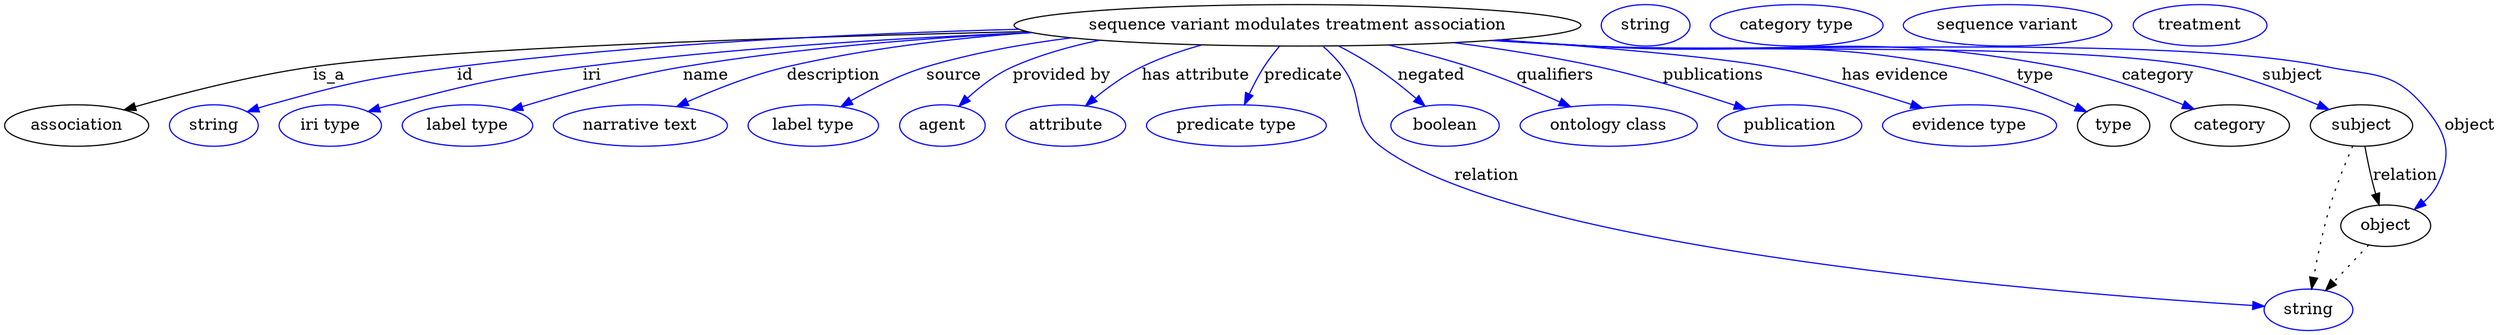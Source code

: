 digraph {
	graph [bb="0,0,2159.4,283"];
	node [label="\N"];
	"sequence variant modulates treatment association"	[height=0.5,
		label="sequence variant modulates treatment association",
		pos="1121.4,265",
		width=6.8244];
	association	[height=0.5,
		pos="62.394,178",
		width=1.7332];
	"sequence variant modulates treatment association" -> association	[label=is_a,
		lp="281.39,221.5",
		pos="e,103.54,191.59 887.01,259.6 676.16,254.69 382.42,245.22 267.39,229 214.11,221.49 154.48,206.13 113.33,194.41"];
	id	[color=blue,
		height=0.5,
		label=string,
		pos="181.39,178",
		width=1.0652];
	"sequence variant modulates treatment association" -> id	[color=blue,
		label=id,
		lp="399.39,221.5",
		pos="e,210.38,190 880.09,261.59 737.72,257.89 554.28,249.16 392.39,229 319.05,219.87 300.63,215.72 229.39,196 226.28,195.14 223.09,194.18 \
219.89,193.16",
		style=solid];
	iri	[color=blue,
		height=0.5,
		label="iri type",
		pos="282.39,178",
		width=1.2277];
	"sequence variant modulates treatment association" -> iri	[color=blue,
		label=iri,
		lp="509.39,221.5",
		pos="e,315.3,190.2 891.03,258.66 773.99,254.01 629.74,245.3 501.39,229 426.77,219.52 408.22,214.85 335.39,196 332.02,195.13 328.54,194.16 \
325.06,193.15",
		style=solid];
	name	[color=blue,
		height=0.5,
		label="label type",
		pos="401.39,178",
		width=1.5707];
	"sequence variant modulates treatment association" -> name	[color=blue,
		label=name,
		lp="608.39,221.5",
		pos="e,439.24,191.46 891.04,258.72 796.75,254.01 686.87,245.24 588.39,229 540.15,221.04 486.34,205.98 448.87,194.46",
		style=solid];
	description	[color=blue,
		height=0.5,
		label="narrative text",
		pos="551.39,178",
		width=2.0943];
	"sequence variant modulates treatment association" -> description	[color=blue,
		label=description,
		lp="718.89,221.5",
		pos="e,582.92,194.45 890.92,258.75 821.93,253.71 746.52,244.73 678.39,229 648.64,222.13 616.65,209.5 592.22,198.66",
		style=solid];
	source	[color=blue,
		height=0.5,
		label="label type",
		pos="701.39,178",
		width=1.5707];
	"sequence variant modulates treatment association" -> source	[color=blue,
		label=source,
		lp="823.39,221.5",
		pos="e,725.33,194.34 925.02,254.13 883,248.84 839.27,240.9 799.39,229 776.53,222.18 752.65,210.11 734.19,199.54",
		style=solid];
	"provided by"	[color=blue,
		height=0.5,
		label=agent,
		pos="813.39,178",
		width=1.0291];
	"sequence variant modulates treatment association" -> "provided by"	[color=blue,
		label="provided by",
		lp="916.89,221.5",
		pos="e,827.84,194.79 949.93,252.1 923.96,246.79 897.99,239.36 874.39,229 859.87,222.62 845.99,211.77 835.16,201.81",
		style=solid];
	"has attribute"	[color=blue,
		height=0.5,
		label=attribute,
		pos="920.39,178",
		width=1.4443];
	"sequence variant modulates treatment association" -> "has attribute"	[color=blue,
		label="has attribute",
		lp="1033.4,221.5",
		pos="e,937.61,195.09 1038.5,248.02 1020.8,243.11 1002.6,236.86 986.39,229 971.68,221.87 957.01,211.21 945.25,201.56",
		style=solid];
	predicate	[color=blue,
		height=0.5,
		label="predicate type",
		pos="1068.4,178",
		width=2.1665];
	"sequence variant modulates treatment association" -> predicate	[color=blue,
		label=predicate,
		lp="1126.4,221.5",
		pos="e,1075.4,196.22 1105.8,246.84 1101.2,241.35 1096.3,235.11 1092.4,229 1087.7,221.62 1083.3,213.17 1079.6,205.34",
		style=solid];
	relation	[color=blue,
		height=0.5,
		label=string,
		pos="1997.4,18",
		width=1.0652];
	"sequence variant modulates treatment association" -> relation	[color=blue,
		label=relation,
		lp="1285.4,134.5",
		pos="e,1959.6,21.106 1143.5,246.84 1149.5,241.55 1155.6,235.41 1160.4,229 1180.8,201.79 1166.3,180.55 1193.4,160 1314.2,68.301 1795.2,\
31.365 1949.5,21.728",
		style=solid];
	negated	[color=blue,
		height=0.5,
		label=boolean,
		pos="1249.4,178",
		width=1.2999];
	"sequence variant modulates treatment association" -> negated	[color=blue,
		label=negated,
		lp="1237.4,221.5",
		pos="e,1232,194.89 1156.9,247.15 1167.3,241.77 1178.5,235.51 1188.4,229 1200.8,220.82 1213.6,210.6 1224.3,201.54",
		style=solid];
	qualifiers	[color=blue,
		height=0.5,
		label="ontology class",
		pos="1390.4,178",
		width=2.1304];
	"sequence variant modulates treatment association" -> qualifiers	[color=blue,
		label=qualifiers,
		lp="1344.9,221.5",
		pos="e,1357.6,194.39 1200.5,247.95 1223.3,242.65 1248,236.24 1270.4,229 1296.8,220.46 1325.5,208.59 1348.2,198.56",
		style=solid];
	publications	[color=blue,
		height=0.5,
		label=publication,
		pos="1547.4,178",
		width=1.7332];
	"sequence variant modulates treatment association" -> publications	[color=blue,
		label=publications,
		lp="1482.4,221.5",
		pos="e,1509.5,192.38 1257.2,249.99 1297.7,244.68 1342.1,237.75 1382.4,229 1422.6,220.28 1467.1,206.53 1499.8,195.66",
		style=solid];
	"has evidence"	[color=blue,
		height=0.5,
		label="evidence type",
		pos="1703.4,178",
		width=2.0943];
	"sequence variant modulates treatment association" -> "has evidence"	[color=blue,
		label="has evidence",
		lp="1639.9,221.5",
		pos="e,1662.7,193.22 1297.1,252.38 1386.9,245.76 1486.3,237.17 1530.4,229 1572.4,221.22 1618.8,207.52 1652.9,196.42",
		style=solid];
	type	[height=0.5,
		pos="1828.4,178",
		width=0.86659];
	"sequence variant modulates treatment association" -> type	[color=blue,
		label=type,
		lp="1757.4,221.5",
		pos="e,1805.1,189.97 1294.9,252.22 1322.2,250.43 1350,248.63 1376.4,247 1515.9,238.35 1553.2,255.76 1690.4,229 1727.6,221.75 1768.2,206.04 \
1795.6,194.16",
		style=solid];
	category	[height=0.5,
		pos="1929.4,178",
		width=1.4263];
	"sequence variant modulates treatment association" -> category	[color=blue,
		label=category,
		lp="1864.9,221.5",
		pos="e,1897.7,192.24 1292.5,252.08 1320.5,250.28 1349.3,248.51 1376.4,247 1554.5,237.07 1601.9,261.17 1777.4,229 1816,221.93 1858.2,207.44 \
1888.4,195.87",
		style=solid];
	subject	[height=0.5,
		pos="2043.4,178",
		width=1.2277];
	"sequence variant modulates treatment association" -> subject	[color=blue,
		label=subject,
		lp="1982.4,221.5",
		pos="e,2014.8,191.89 1290.7,251.94 1319.3,250.13 1348.7,248.4 1376.4,247 1492.8,241.12 1785.9,250.47 1900.4,229 1937,222.13 1977,207.53 \
2005.3,195.87",
		style=solid];
	object	[height=0.5,
		pos="2064.4,91",
		width=1.0832];
	"sequence variant modulates treatment association" -> object	[color=blue,
		label=object,
		lp="2137.4,178",
		pos="e,2089.3,105.25 1289.7,251.86 1318.6,250.04 1348.4,248.33 1376.4,247 1517.6,240.3 1873.9,257.27 2012.4,229 2051.7,220.98 2070.1,\
226.25 2096.4,196 2116.9,172.46 2123.1,155.03 2109.4,127 2106.5,121.17 2102.2,116.02 2097.3,111.6",
		style=solid];
	association_type	[color=blue,
		height=0.5,
		label=string,
		pos="1423.4,265",
		width=1.0652];
	association_category	[color=blue,
		height=0.5,
		label="category type",
		pos="1554.4,265",
		width=2.0762];
	subject -> relation	[pos="e,2000.1,36.136 2035.8,160.24 2029.9,146.64 2021.8,126.88 2016.4,109 2010.1,88.265 2005.2,64.241 2001.9,46.231",
		style=dotted];
	subject -> object	[label=relation,
		lp="2081.4,134.5",
		pos="e,2058.7,108.98 2046.4,159.77 2048.2,150.09 2050.6,137.8 2053.4,127 2054.1,124.32 2054.9,121.53 2055.7,118.76"];
	"sequence variant modulates treatment association_subject"	[color=blue,
		height=0.5,
		label="sequence variant",
		pos="1737.4,265",
		width=2.5095];
	object -> relation	[pos="e,2012.2,34.713 2049.5,74.243 2040.6,64.775 2029.1,52.56 2019.1,42.024",
		style=dotted];
	"sequence variant modulates treatment association_object"	[color=blue,
		height=0.5,
		label=treatment,
		pos="1903.4,265",
		width=1.6068];
}
